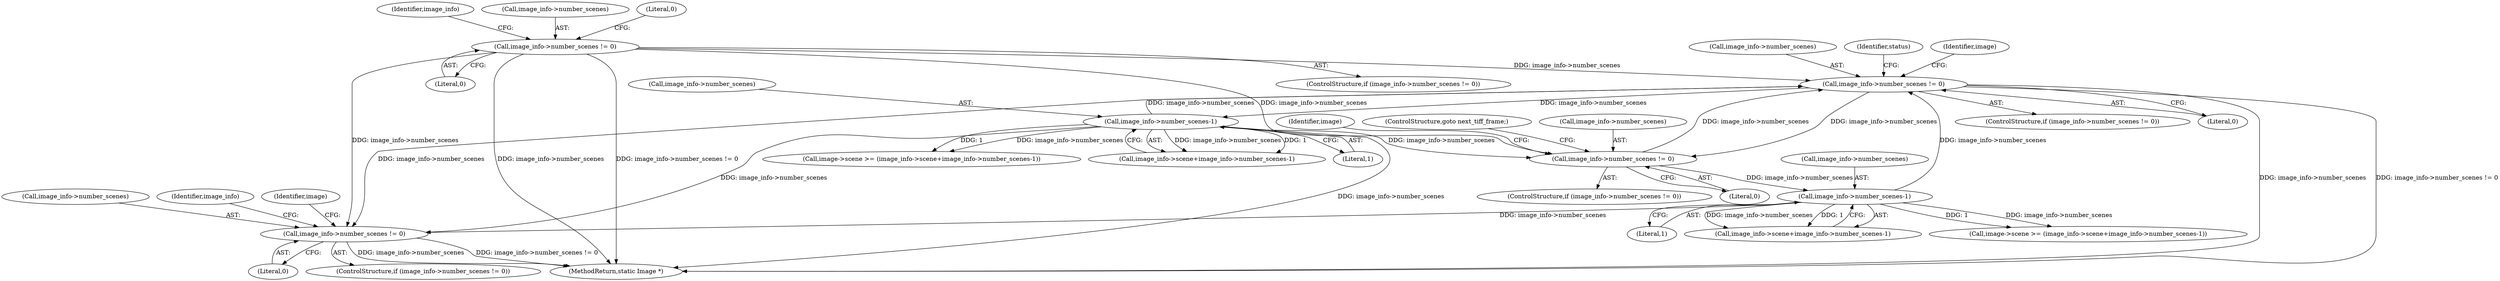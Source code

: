 digraph "0_ImageMagick_f8877abac8e568b2f339cca70c2c3c1b6eaec288@pointer" {
"1003374" [label="(Call,image_info->number_scenes != 0)"];
"1003289" [label="(Call,image_info->number_scenes != 0)"];
"1003303" [label="(Call,image_info->number_scenes-1)"];
"1001519" [label="(Call,image_info->number_scenes-1)"];
"1001505" [label="(Call,image_info->number_scenes != 0)"];
"1000256" [label="(Call,image_info->number_scenes != 0)"];
"1001504" [label="(ControlStructure,if (image_info->number_scenes != 0))"];
"1001513" [label="(Identifier,image)"];
"1000265" [label="(Identifier,image_info)"];
"1003289" [label="(Call,image_info->number_scenes != 0)"];
"1003299" [label="(Call,image_info->scene+image_info->number_scenes-1)"];
"1001505" [label="(Call,image_info->number_scenes != 0)"];
"1003290" [label="(Call,image_info->number_scenes)"];
"1003375" [label="(Call,image_info->number_scenes)"];
"1003303" [label="(Call,image_info->number_scenes-1)"];
"1001515" [label="(Call,image_info->scene+image_info->number_scenes-1)"];
"1003399" [label="(MethodReturn,static Image *)"];
"1000256" [label="(Call,image_info->number_scenes != 0)"];
"1003288" [label="(ControlStructure,if (image_info->number_scenes != 0))"];
"1001523" [label="(Literal,1)"];
"1001509" [label="(Literal,0)"];
"1000255" [label="(ControlStructure,if (image_info->number_scenes != 0))"];
"1001520" [label="(Call,image_info->number_scenes)"];
"1000260" [label="(Literal,0)"];
"1001519" [label="(Call,image_info->number_scenes-1)"];
"1000257" [label="(Call,image_info->number_scenes)"];
"1003383" [label="(Identifier,image_info)"];
"1003293" [label="(Literal,0)"];
"1000339" [label="(Literal,0)"];
"1003378" [label="(Literal,0)"];
"1003304" [label="(Call,image_info->number_scenes)"];
"1003398" [label="(Identifier,image)"];
"1001530" [label="(ControlStructure,goto next_tiff_frame;)"];
"1001511" [label="(Call,image->scene >= (image_info->scene+image_info->number_scenes-1))"];
"1001506" [label="(Call,image_info->number_scenes)"];
"1003373" [label="(ControlStructure,if (image_info->number_scenes != 0))"];
"1003307" [label="(Literal,1)"];
"1003374" [label="(Call,image_info->number_scenes != 0)"];
"1003310" [label="(Identifier,status)"];
"1003297" [label="(Identifier,image)"];
"1003295" [label="(Call,image->scene >= (image_info->scene+image_info->number_scenes-1))"];
"1003374" -> "1003373"  [label="AST: "];
"1003374" -> "1003378"  [label="CFG: "];
"1003375" -> "1003374"  [label="AST: "];
"1003378" -> "1003374"  [label="AST: "];
"1003383" -> "1003374"  [label="CFG: "];
"1003398" -> "1003374"  [label="CFG: "];
"1003374" -> "1003399"  [label="DDG: image_info->number_scenes != 0"];
"1003374" -> "1003399"  [label="DDG: image_info->number_scenes"];
"1003289" -> "1003374"  [label="DDG: image_info->number_scenes"];
"1003303" -> "1003374"  [label="DDG: image_info->number_scenes"];
"1001519" -> "1003374"  [label="DDG: image_info->number_scenes"];
"1000256" -> "1003374"  [label="DDG: image_info->number_scenes"];
"1003289" -> "1003288"  [label="AST: "];
"1003289" -> "1003293"  [label="CFG: "];
"1003290" -> "1003289"  [label="AST: "];
"1003293" -> "1003289"  [label="AST: "];
"1003297" -> "1003289"  [label="CFG: "];
"1003310" -> "1003289"  [label="CFG: "];
"1003289" -> "1003399"  [label="DDG: image_info->number_scenes"];
"1003289" -> "1003399"  [label="DDG: image_info->number_scenes != 0"];
"1003289" -> "1001505"  [label="DDG: image_info->number_scenes"];
"1003303" -> "1003289"  [label="DDG: image_info->number_scenes"];
"1001519" -> "1003289"  [label="DDG: image_info->number_scenes"];
"1001505" -> "1003289"  [label="DDG: image_info->number_scenes"];
"1000256" -> "1003289"  [label="DDG: image_info->number_scenes"];
"1003289" -> "1003303"  [label="DDG: image_info->number_scenes"];
"1003303" -> "1003299"  [label="AST: "];
"1003303" -> "1003307"  [label="CFG: "];
"1003304" -> "1003303"  [label="AST: "];
"1003307" -> "1003303"  [label="AST: "];
"1003299" -> "1003303"  [label="CFG: "];
"1003303" -> "1003399"  [label="DDG: image_info->number_scenes"];
"1003303" -> "1001505"  [label="DDG: image_info->number_scenes"];
"1003303" -> "1003295"  [label="DDG: image_info->number_scenes"];
"1003303" -> "1003295"  [label="DDG: 1"];
"1003303" -> "1003299"  [label="DDG: image_info->number_scenes"];
"1003303" -> "1003299"  [label="DDG: 1"];
"1001519" -> "1001515"  [label="AST: "];
"1001519" -> "1001523"  [label="CFG: "];
"1001520" -> "1001519"  [label="AST: "];
"1001523" -> "1001519"  [label="AST: "];
"1001515" -> "1001519"  [label="CFG: "];
"1001519" -> "1001511"  [label="DDG: image_info->number_scenes"];
"1001519" -> "1001511"  [label="DDG: 1"];
"1001519" -> "1001515"  [label="DDG: image_info->number_scenes"];
"1001519" -> "1001515"  [label="DDG: 1"];
"1001505" -> "1001519"  [label="DDG: image_info->number_scenes"];
"1001505" -> "1001504"  [label="AST: "];
"1001505" -> "1001509"  [label="CFG: "];
"1001506" -> "1001505"  [label="AST: "];
"1001509" -> "1001505"  [label="AST: "];
"1001513" -> "1001505"  [label="CFG: "];
"1001530" -> "1001505"  [label="CFG: "];
"1000256" -> "1001505"  [label="DDG: image_info->number_scenes"];
"1000256" -> "1000255"  [label="AST: "];
"1000256" -> "1000260"  [label="CFG: "];
"1000257" -> "1000256"  [label="AST: "];
"1000260" -> "1000256"  [label="AST: "];
"1000265" -> "1000256"  [label="CFG: "];
"1000339" -> "1000256"  [label="CFG: "];
"1000256" -> "1003399"  [label="DDG: image_info->number_scenes"];
"1000256" -> "1003399"  [label="DDG: image_info->number_scenes != 0"];
}
